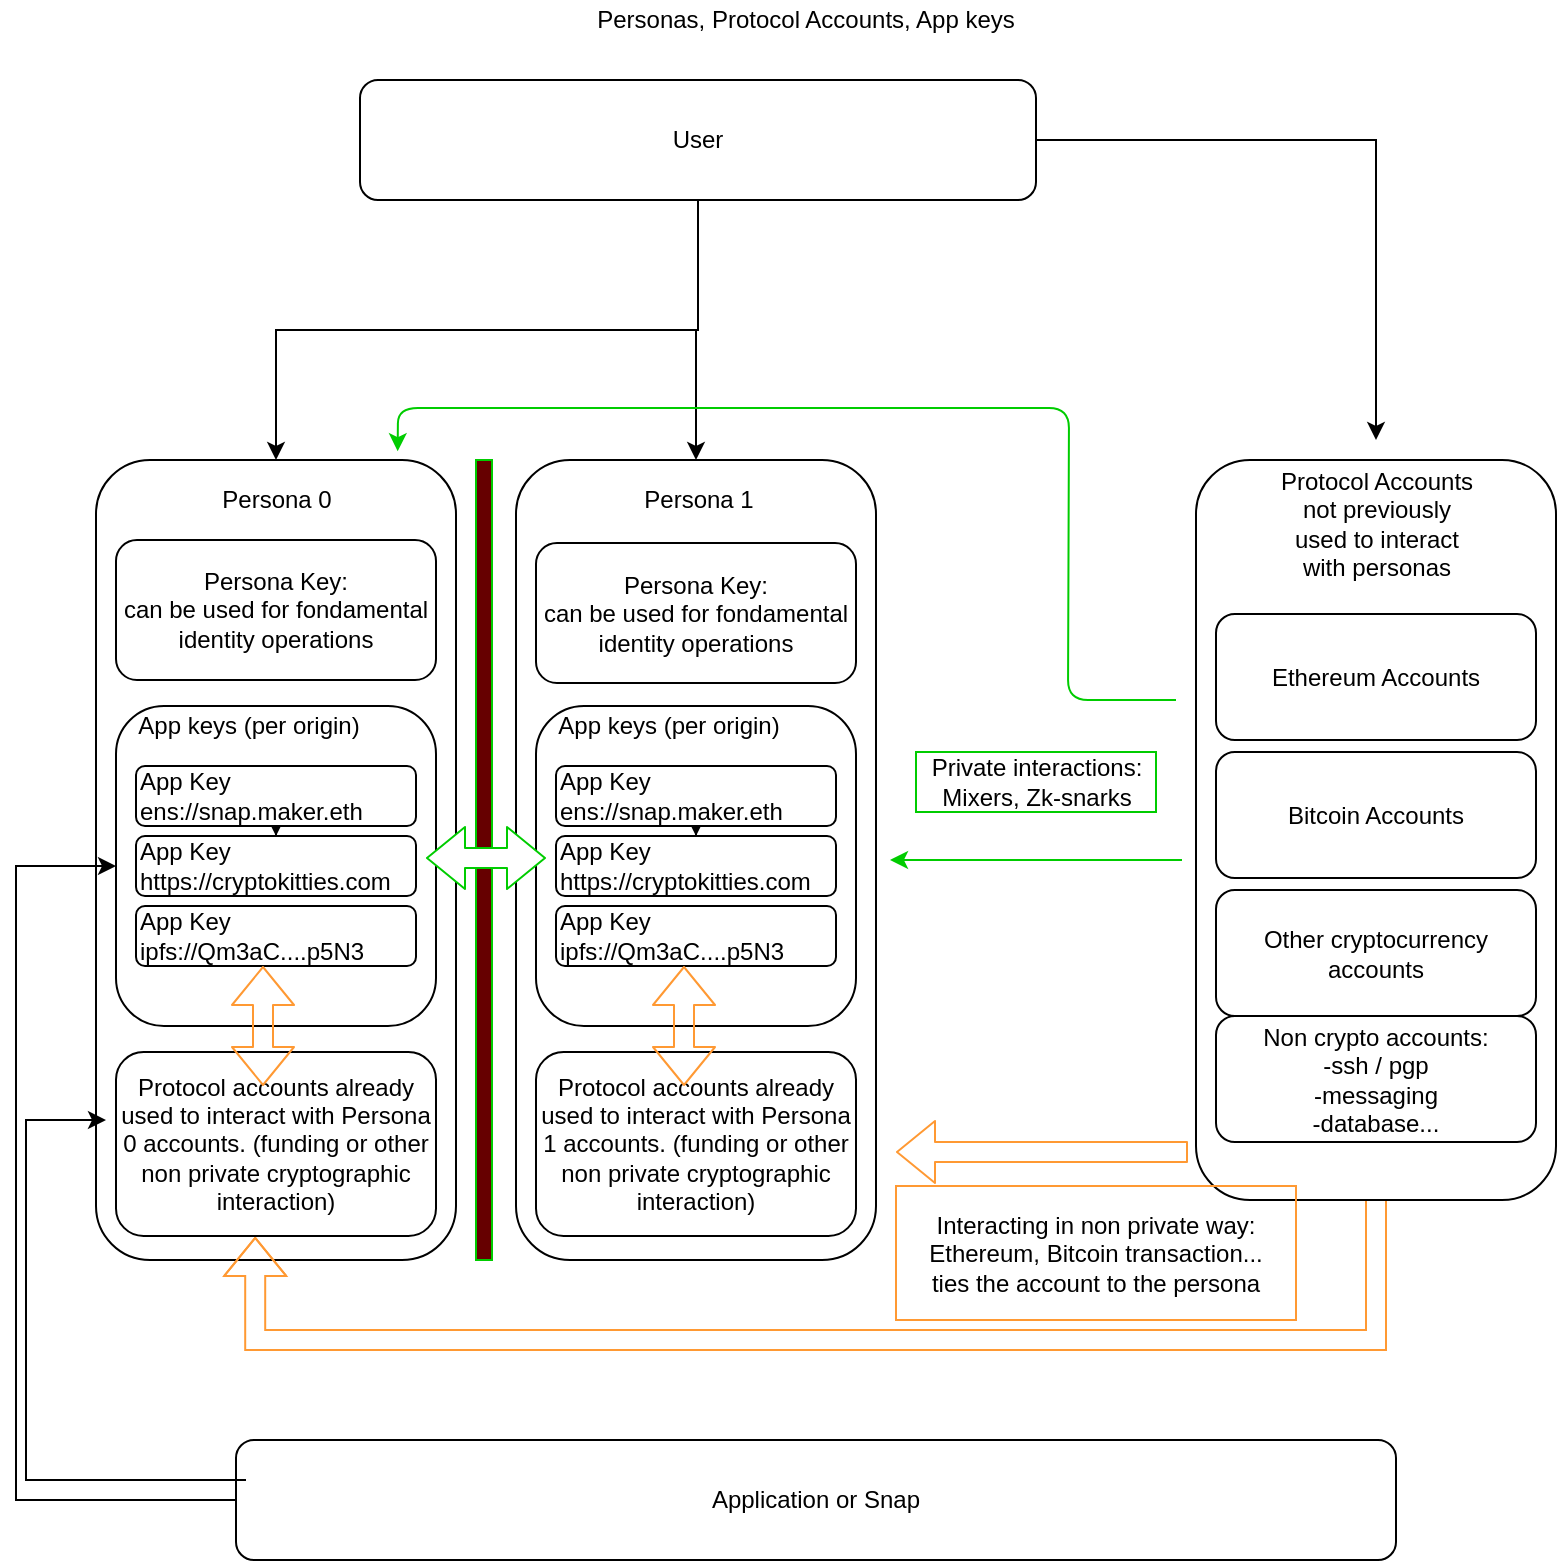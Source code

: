 <mxfile version="12.3.9" type="github" pages="1">
  <diagram id="DJK44X9-KY3EHYHdbx-s" name="Page-1">
    <mxGraphModel dx="837" dy="373" grid="1" gridSize="10" guides="1" tooltips="1" connect="1" arrows="1" fold="1" page="1" pageScale="1" pageWidth="827" pageHeight="1169" math="0" shadow="0">
      <root>
        <mxCell id="0"/>
        <mxCell id="1" parent="0"/>
        <mxCell id="seuzQnp5EJA8UqWP3kgC-20" style="edgeStyle=orthogonalEdgeStyle;rounded=0;orthogonalLoop=1;jettySize=auto;html=1;exitX=0.5;exitY=1;exitDx=0;exitDy=0;entryX=0.5;entryY=0;entryDx=0;entryDy=0;" parent="1" source="seuzQnp5EJA8UqWP3kgC-1" target="seuzQnp5EJA8UqWP3kgC-3" edge="1">
          <mxGeometry relative="1" as="geometry"/>
        </mxCell>
        <mxCell id="seuzQnp5EJA8UqWP3kgC-21" style="edgeStyle=orthogonalEdgeStyle;rounded=0;orthogonalLoop=1;jettySize=auto;html=1;exitX=0.5;exitY=1;exitDx=0;exitDy=0;entryX=0.5;entryY=0;entryDx=0;entryDy=0;" parent="1" source="seuzQnp5EJA8UqWP3kgC-1" target="seuzQnp5EJA8UqWP3kgC-11" edge="1">
          <mxGeometry relative="1" as="geometry"/>
        </mxCell>
        <mxCell id="seuzQnp5EJA8UqWP3kgC-44" style="edgeStyle=orthogonalEdgeStyle;rounded=0;orthogonalLoop=1;jettySize=auto;html=1;" parent="1" source="seuzQnp5EJA8UqWP3kgC-1" edge="1">
          <mxGeometry relative="1" as="geometry">
            <mxPoint x="710" y="230" as="targetPoint"/>
            <Array as="points">
              <mxPoint x="710" y="80"/>
              <mxPoint x="710" y="230"/>
            </Array>
          </mxGeometry>
        </mxCell>
        <mxCell id="seuzQnp5EJA8UqWP3kgC-1" value="User" style="rounded=1;whiteSpace=wrap;html=1;" parent="1" vertex="1">
          <mxGeometry x="202" y="50" width="338" height="60" as="geometry"/>
        </mxCell>
        <mxCell id="seuzQnp5EJA8UqWP3kgC-2" value="Personas, Protocol Accounts, App keys" style="text;html=1;strokeColor=none;fillColor=none;align=center;verticalAlign=middle;whiteSpace=wrap;rounded=0;" parent="1" vertex="1">
          <mxGeometry x="310" y="10" width="230" height="20" as="geometry"/>
        </mxCell>
        <mxCell id="seuzQnp5EJA8UqWP3kgC-3" value="" style="rounded=1;whiteSpace=wrap;html=1;align=left;" parent="1" vertex="1">
          <mxGeometry x="70" y="240" width="180" height="400" as="geometry"/>
        </mxCell>
        <mxCell id="seuzQnp5EJA8UqWP3kgC-60" style="edgeStyle=orthogonalEdgeStyle;rounded=0;orthogonalLoop=1;jettySize=auto;html=1;exitX=0;exitY=0.5;exitDx=0;exitDy=0;strokeColor=#000000;fillColor=#FF9933;" parent="1" source="seuzQnp5EJA8UqWP3kgC-4" edge="1">
          <mxGeometry relative="1" as="geometry">
            <mxPoint x="80" y="443" as="targetPoint"/>
            <Array as="points">
              <mxPoint x="30" y="760"/>
              <mxPoint x="30" y="443"/>
            </Array>
          </mxGeometry>
        </mxCell>
        <mxCell id="seuzQnp5EJA8UqWP3kgC-4" value="Application or Snap" style="rounded=1;whiteSpace=wrap;html=1;" parent="1" vertex="1">
          <mxGeometry x="140" y="730" width="580" height="60" as="geometry"/>
        </mxCell>
        <mxCell id="seuzQnp5EJA8UqWP3kgC-5" value="&lt;div style=&quot;text-align: left&quot;&gt;&lt;br&gt;&lt;/div&gt;" style="rounded=1;whiteSpace=wrap;html=1;" parent="1" vertex="1">
          <mxGeometry x="80" y="363" width="160" height="160" as="geometry"/>
        </mxCell>
        <mxCell id="seuzQnp5EJA8UqWP3kgC-6" value="Persona 0" style="text;html=1;strokeColor=none;fillColor=none;align=center;verticalAlign=middle;whiteSpace=wrap;rounded=0;" parent="1" vertex="1">
          <mxGeometry x="117.5" y="250" width="85" height="20" as="geometry"/>
        </mxCell>
        <mxCell id="seuzQnp5EJA8UqWP3kgC-9" value="" style="edgeStyle=orthogonalEdgeStyle;rounded=0;orthogonalLoop=1;jettySize=auto;html=1;" parent="1" source="seuzQnp5EJA8UqWP3kgC-7" target="seuzQnp5EJA8UqWP3kgC-8" edge="1">
          <mxGeometry relative="1" as="geometry"/>
        </mxCell>
        <mxCell id="seuzQnp5EJA8UqWP3kgC-7" value="&lt;div&gt;&lt;span&gt;App Key&lt;/span&gt;&lt;/div&gt;&lt;div&gt;&lt;span&gt;ens://snap.maker.eth&lt;/span&gt;&lt;/div&gt;" style="rounded=1;whiteSpace=wrap;html=1;align=left;" parent="1" vertex="1">
          <mxGeometry x="90" y="393" width="140" height="30" as="geometry"/>
        </mxCell>
        <mxCell id="seuzQnp5EJA8UqWP3kgC-8" value="&lt;div&gt;&lt;span&gt;App Key&lt;/span&gt;&lt;/div&gt;&lt;div&gt;&lt;span&gt;https://cryptokitties.com&lt;/span&gt;&lt;/div&gt;" style="rounded=1;whiteSpace=wrap;html=1;align=left;" parent="1" vertex="1">
          <mxGeometry x="90" y="428" width="140" height="30" as="geometry"/>
        </mxCell>
        <mxCell id="seuzQnp5EJA8UqWP3kgC-10" value="&lt;div&gt;&lt;span&gt;App Key&lt;/span&gt;&lt;/div&gt;&lt;div&gt;&lt;span&gt;ipfs://Qm3aC....p5N3&lt;/span&gt;&lt;/div&gt;" style="rounded=1;whiteSpace=wrap;html=1;align=left;" parent="1" vertex="1">
          <mxGeometry x="90" y="463" width="140" height="30" as="geometry"/>
        </mxCell>
        <mxCell id="seuzQnp5EJA8UqWP3kgC-11" value="" style="rounded=1;whiteSpace=wrap;html=1;align=left;" parent="1" vertex="1">
          <mxGeometry x="280" y="240" width="180" height="400" as="geometry"/>
        </mxCell>
        <mxCell id="seuzQnp5EJA8UqWP3kgC-12" value="&lt;div style=&quot;text-align: left&quot;&gt;&lt;br&gt;&lt;/div&gt;" style="rounded=1;whiteSpace=wrap;html=1;" parent="1" vertex="1">
          <mxGeometry x="290" y="363" width="160" height="160" as="geometry"/>
        </mxCell>
        <mxCell id="seuzQnp5EJA8UqWP3kgC-13" value="Persona 1" style="text;html=1;strokeColor=none;fillColor=none;align=center;verticalAlign=middle;whiteSpace=wrap;rounded=0;" parent="1" vertex="1">
          <mxGeometry x="329" y="250" width="85" height="20" as="geometry"/>
        </mxCell>
        <mxCell id="seuzQnp5EJA8UqWP3kgC-14" value="" style="edgeStyle=orthogonalEdgeStyle;rounded=0;orthogonalLoop=1;jettySize=auto;html=1;" parent="1" source="seuzQnp5EJA8UqWP3kgC-15" target="seuzQnp5EJA8UqWP3kgC-16" edge="1">
          <mxGeometry relative="1" as="geometry"/>
        </mxCell>
        <mxCell id="seuzQnp5EJA8UqWP3kgC-15" value="&lt;div&gt;&lt;span&gt;App Key&lt;/span&gt;&lt;/div&gt;&lt;div&gt;&lt;span&gt;ens://snap.maker.eth&lt;/span&gt;&lt;/div&gt;" style="rounded=1;whiteSpace=wrap;html=1;align=left;" parent="1" vertex="1">
          <mxGeometry x="300" y="393" width="140" height="30" as="geometry"/>
        </mxCell>
        <mxCell id="seuzQnp5EJA8UqWP3kgC-16" value="&lt;div&gt;&lt;span&gt;App Key&lt;/span&gt;&lt;/div&gt;&lt;div&gt;&lt;span&gt;https://cryptokitties.com&lt;/span&gt;&lt;/div&gt;" style="rounded=1;whiteSpace=wrap;html=1;align=left;" parent="1" vertex="1">
          <mxGeometry x="300" y="428" width="140" height="30" as="geometry"/>
        </mxCell>
        <mxCell id="seuzQnp5EJA8UqWP3kgC-17" value="&lt;div&gt;&lt;span&gt;App Key&lt;/span&gt;&lt;/div&gt;&lt;div&gt;&lt;span&gt;ipfs://Qm3aC....p5N3&lt;/span&gt;&lt;/div&gt;" style="rounded=1;whiteSpace=wrap;html=1;align=left;" parent="1" vertex="1">
          <mxGeometry x="300" y="463" width="140" height="30" as="geometry"/>
        </mxCell>
        <mxCell id="seuzQnp5EJA8UqWP3kgC-22" value="App keys (per origin)" style="text;html=1;strokeColor=none;fillColor=none;align=center;verticalAlign=middle;whiteSpace=wrap;rounded=0;" parent="1" vertex="1">
          <mxGeometry x="90" y="363" width="113" height="20" as="geometry"/>
        </mxCell>
        <mxCell id="seuzQnp5EJA8UqWP3kgC-23" value="App keys (per origin)" style="text;html=1;strokeColor=none;fillColor=none;align=center;verticalAlign=middle;whiteSpace=wrap;rounded=0;" parent="1" vertex="1">
          <mxGeometry x="300" y="363" width="113" height="20" as="geometry"/>
        </mxCell>
        <mxCell id="seuzQnp5EJA8UqWP3kgC-38" style="edgeStyle=orthogonalEdgeStyle;rounded=0;orthogonalLoop=1;jettySize=auto;html=1;entryX=0.435;entryY=1.005;entryDx=0;entryDy=0;entryPerimeter=0;exitX=0.5;exitY=1;exitDx=0;exitDy=0;strokeColor=#FF9933;shape=flexArrow;" parent="1" source="seuzQnp5EJA8UqWP3kgC-29" target="seuzQnp5EJA8UqWP3kgC-33" edge="1">
          <mxGeometry relative="1" as="geometry">
            <mxPoint x="110" y="690" as="targetPoint"/>
            <Array as="points">
              <mxPoint x="710" y="680"/>
              <mxPoint x="149" y="680"/>
            </Array>
          </mxGeometry>
        </mxCell>
        <mxCell id="seuzQnp5EJA8UqWP3kgC-24" value="" style="rounded=1;whiteSpace=wrap;html=1;align=left;" parent="1" vertex="1">
          <mxGeometry x="620" y="240" width="180" height="370" as="geometry"/>
        </mxCell>
        <mxCell id="seuzQnp5EJA8UqWP3kgC-25" value="Protocol Accounts&lt;br&gt;not previously used to interact with personas" style="text;html=1;strokeColor=none;fillColor=none;align=center;verticalAlign=middle;whiteSpace=wrap;rounded=0;" parent="1" vertex="1">
          <mxGeometry x="658.5" y="261.5" width="103" height="20" as="geometry"/>
        </mxCell>
        <mxCell id="seuzQnp5EJA8UqWP3kgC-26" value="&lt;div style=&quot;text-align: left&quot;&gt;Ethereum Accounts&lt;/div&gt;" style="rounded=1;whiteSpace=wrap;html=1;" parent="1" vertex="1">
          <mxGeometry x="630" y="317" width="160" height="63" as="geometry"/>
        </mxCell>
        <mxCell id="seuzQnp5EJA8UqWP3kgC-27" value="&lt;div style=&quot;text-align: left&quot;&gt;Bitcoin Accounts&lt;/div&gt;" style="rounded=1;whiteSpace=wrap;html=1;" parent="1" vertex="1">
          <mxGeometry x="630" y="386" width="160" height="63" as="geometry"/>
        </mxCell>
        <mxCell id="seuzQnp5EJA8UqWP3kgC-28" value="&lt;div&gt;Other cryptocurrency accounts&lt;/div&gt;" style="rounded=1;whiteSpace=wrap;html=1;align=center;" parent="1" vertex="1">
          <mxGeometry x="630" y="455" width="160" height="63" as="geometry"/>
        </mxCell>
        <mxCell id="seuzQnp5EJA8UqWP3kgC-29" value="&lt;div&gt;Non crypto accounts:&lt;/div&gt;&lt;div&gt;-ssh / pgp&lt;/div&gt;&lt;div&gt;-messaging&lt;/div&gt;&lt;div&gt;-database...&lt;/div&gt;" style="rounded=1;whiteSpace=wrap;html=1;align=center;" parent="1" vertex="1">
          <mxGeometry x="630" y="518" width="160" height="63" as="geometry"/>
        </mxCell>
        <mxCell id="seuzQnp5EJA8UqWP3kgC-33" value="&lt;div&gt;Protocol accounts already used to interact with Persona 0 accounts. (funding or other non private cryptographic interaction)&lt;/div&gt;" style="rounded=1;whiteSpace=wrap;html=1;align=center;" parent="1" vertex="1">
          <mxGeometry x="80" y="536" width="160" height="92" as="geometry"/>
        </mxCell>
        <mxCell id="seuzQnp5EJA8UqWP3kgC-40" value="&lt;div&gt;Persona Key:&lt;/div&gt;&lt;div&gt;can be used for fondamental identity operations&lt;/div&gt;" style="rounded=1;whiteSpace=wrap;html=1;align=center;" parent="1" vertex="1">
          <mxGeometry x="80" y="280" width="160" height="70" as="geometry"/>
        </mxCell>
        <mxCell id="seuzQnp5EJA8UqWP3kgC-45" value="&lt;div&gt;Persona Key:&lt;/div&gt;&lt;div&gt;can be used for fondamental identity operations&lt;/div&gt;" style="rounded=1;whiteSpace=wrap;html=1;align=center;" parent="1" vertex="1">
          <mxGeometry x="290" y="281.5" width="160" height="70" as="geometry"/>
        </mxCell>
        <mxCell id="seuzQnp5EJA8UqWP3kgC-47" value="&lt;div&gt;Protocol accounts already used to interact with Persona 1 accounts. (funding or other non private cryptographic interaction)&lt;/div&gt;" style="rounded=1;whiteSpace=wrap;html=1;align=center;" parent="1" vertex="1">
          <mxGeometry x="290" y="536" width="160" height="92" as="geometry"/>
        </mxCell>
        <mxCell id="seuzQnp5EJA8UqWP3kgC-50" value="Interacting in non private way:&lt;br&gt;Ethereum, Bitcoin transaction...&lt;br&gt;ties the account to the persona" style="text;html=1;strokeColor=#FF9933;fillColor=none;align=center;verticalAlign=middle;whiteSpace=wrap;rounded=0;direction=south;" parent="1" vertex="1">
          <mxGeometry x="470" y="603" width="200" height="67" as="geometry"/>
        </mxCell>
        <mxCell id="seuzQnp5EJA8UqWP3kgC-52" value="" style="endArrow=classic;html=1;strokeColor=#FF9933;shape=flexArrow;" parent="1" edge="1">
          <mxGeometry width="50" height="50" relative="1" as="geometry">
            <mxPoint x="616" y="586" as="sourcePoint"/>
            <mxPoint x="470" y="586" as="targetPoint"/>
          </mxGeometry>
        </mxCell>
        <mxCell id="seuzQnp5EJA8UqWP3kgC-54" value="" style="endArrow=classic;html=1;strokeColor=#00CC00;" parent="1" edge="1">
          <mxGeometry width="50" height="50" relative="1" as="geometry">
            <mxPoint x="613" y="440" as="sourcePoint"/>
            <mxPoint x="467" y="440" as="targetPoint"/>
          </mxGeometry>
        </mxCell>
        <mxCell id="seuzQnp5EJA8UqWP3kgC-55" value="Private interactions:&lt;br&gt;Mixers, Zk-snarks" style="text;html=1;align=center;verticalAlign=middle;resizable=0;points=[];;autosize=1;strokeColor=#00CC00;" parent="1" vertex="1">
          <mxGeometry x="480" y="386" width="120" height="30" as="geometry"/>
        </mxCell>
        <mxCell id="seuzQnp5EJA8UqWP3kgC-57" value="" style="endArrow=classic;html=1;strokeColor=#00CC00;entryX=0.838;entryY=-0.011;entryDx=0;entryDy=0;entryPerimeter=0;" parent="1" target="seuzQnp5EJA8UqWP3kgC-3" edge="1">
          <mxGeometry width="50" height="50" relative="1" as="geometry">
            <mxPoint x="610" y="360" as="sourcePoint"/>
            <mxPoint x="183.5" y="214" as="targetPoint"/>
            <Array as="points">
              <mxPoint x="556" y="360"/>
              <mxPoint x="556.5" y="214"/>
              <mxPoint x="221" y="214"/>
            </Array>
          </mxGeometry>
        </mxCell>
        <mxCell id="seuzQnp5EJA8UqWP3kgC-61" value="" style="rounded=0;whiteSpace=wrap;html=1;strokeColor=#00CC00;fillColor=#660000;" parent="1" vertex="1">
          <mxGeometry x="260" y="240" width="8" height="400" as="geometry"/>
        </mxCell>
        <mxCell id="seuzQnp5EJA8UqWP3kgC-68" value="" style="shape=flexArrow;endArrow=classic;startArrow=classic;html=1;strokeColor=#00CC00;fillColor=#FFFFFF;" parent="1" edge="1">
          <mxGeometry width="50" height="50" relative="1" as="geometry">
            <mxPoint x="235" y="439" as="sourcePoint"/>
            <mxPoint x="295" y="439" as="targetPoint"/>
          </mxGeometry>
        </mxCell>
        <mxCell id="BkmEYg5Jo84UTognSoJv-1" value="" style="shape=flexArrow;endArrow=classic;startArrow=classic;html=1;strokeColor=#FF9933;" edge="1" parent="1">
          <mxGeometry width="50" height="50" relative="1" as="geometry">
            <mxPoint x="153.5" y="553" as="sourcePoint"/>
            <mxPoint x="153.5" y="493" as="targetPoint"/>
          </mxGeometry>
        </mxCell>
        <mxCell id="BkmEYg5Jo84UTognSoJv-3" value="" style="shape=flexArrow;endArrow=classic;startArrow=classic;html=1;strokeColor=#FF9933;" edge="1" parent="1">
          <mxGeometry width="50" height="50" relative="1" as="geometry">
            <mxPoint x="364" y="553" as="sourcePoint"/>
            <mxPoint x="364" y="493" as="targetPoint"/>
          </mxGeometry>
        </mxCell>
        <mxCell id="BkmEYg5Jo84UTognSoJv-5" style="edgeStyle=orthogonalEdgeStyle;rounded=0;orthogonalLoop=1;jettySize=auto;html=1;strokeColor=#000000;fillColor=#FF9933;" edge="1" parent="1">
          <mxGeometry relative="1" as="geometry">
            <mxPoint x="75" y="570" as="targetPoint"/>
            <Array as="points">
              <mxPoint x="145" y="750"/>
              <mxPoint x="35" y="750"/>
              <mxPoint x="35" y="570"/>
            </Array>
            <mxPoint x="140" y="750" as="sourcePoint"/>
          </mxGeometry>
        </mxCell>
      </root>
    </mxGraphModel>
  </diagram>
</mxfile>
